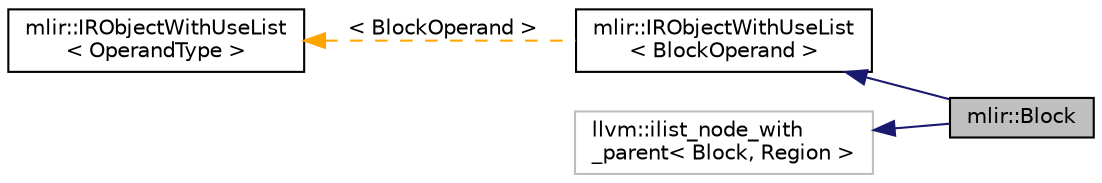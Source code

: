 digraph "mlir::Block"
{
  bgcolor="transparent";
  edge [fontname="Helvetica",fontsize="10",labelfontname="Helvetica",labelfontsize="10"];
  node [fontname="Helvetica",fontsize="10",shape=record];
  rankdir="LR";
  Node4 [label="mlir::Block",height=0.2,width=0.4,color="black", fillcolor="grey75", style="filled", fontcolor="black"];
  Node5 -> Node4 [dir="back",color="midnightblue",fontsize="10",style="solid",fontname="Helvetica"];
  Node5 [label="mlir::IRObjectWithUseList\l\< BlockOperand \>",height=0.2,width=0.4,color="black",URL="$classmlir_1_1IRObjectWithUseList.html"];
  Node6 -> Node5 [dir="back",color="orange",fontsize="10",style="dashed",label=" \< BlockOperand \>" ,fontname="Helvetica"];
  Node6 [label="mlir::IRObjectWithUseList\l\< OperandType \>",height=0.2,width=0.4,color="black",URL="$classmlir_1_1IRObjectWithUseList.html",tooltip="This class represents a single IR object that contains a use list. "];
  Node7 -> Node4 [dir="back",color="midnightblue",fontsize="10",style="solid",fontname="Helvetica"];
  Node7 [label="llvm::ilist_node_with\l_parent\< Block, Region \>",height=0.2,width=0.4,color="grey75"];
}
